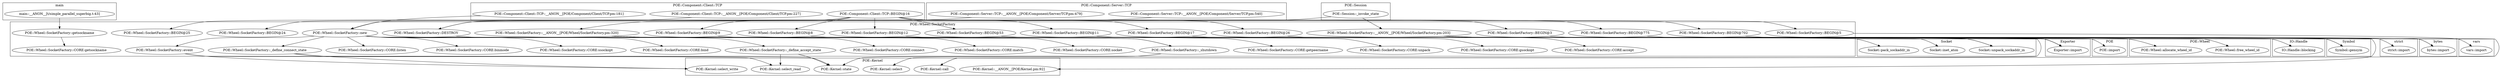 digraph {
graph [overlap=false]
subgraph cluster_POE_Wheel_SocketFactory {
	label="POE::Wheel::SocketFactory";
	"POE::Wheel::SocketFactory::__ANON__[POE/Wheel/SocketFactory.pm:320]";
	"POE::Wheel::SocketFactory::BEGIN@25";
	"POE::Wheel::SocketFactory::BEGIN@53";
	"POE::Wheel::SocketFactory::CORE:match";
	"POE::Wheel::SocketFactory::CORE:getsockname";
	"POE::Wheel::SocketFactory::CORE:socket";
	"POE::Wheel::SocketFactory::BEGIN@26";
	"POE::Wheel::SocketFactory::BEGIN@12";
	"POE::Wheel::SocketFactory::_define_connect_state";
	"POE::Wheel::SocketFactory::CORE:accept";
	"POE::Wheel::SocketFactory::new";
	"POE::Wheel::SocketFactory::event";
	"POE::Wheel::SocketFactory::getsockname";
	"POE::Wheel::SocketFactory::CORE:listen";
	"POE::Wheel::SocketFactory::BEGIN@3";
	"POE::Wheel::SocketFactory::BEGIN@17";
	"POE::Wheel::SocketFactory::CORE:gsockopt";
	"POE::Wheel::SocketFactory::BEGIN@24";
	"POE::Wheel::SocketFactory::CORE:binmode";
	"POE::Wheel::SocketFactory::BEGIN@775";
	"POE::Wheel::SocketFactory::BEGIN@9";
	"POE::Wheel::SocketFactory::BEGIN@11";
	"POE::Wheel::SocketFactory::DESTROY";
	"POE::Wheel::SocketFactory::BEGIN@5";
	"POE::Wheel::SocketFactory::_shutdown";
	"POE::Wheel::SocketFactory::CORE:ssockopt";
	"POE::Wheel::SocketFactory::CORE:getpeername";
	"POE::Wheel::SocketFactory::CORE:unpack";
	"POE::Wheel::SocketFactory::CORE:bind";
	"POE::Wheel::SocketFactory::_define_accept_state";
	"POE::Wheel::SocketFactory::__ANON__[POE/Wheel/SocketFactory.pm:203]";
	"POE::Wheel::SocketFactory::BEGIN@8";
	"POE::Wheel::SocketFactory::CORE:connect";
	"POE::Wheel::SocketFactory::BEGIN@702";
}
subgraph cluster_POE_Wheel {
	label="POE::Wheel";
	"POE::Wheel::free_wheel_id";
	"POE::Wheel::allocate_wheel_id";
}
subgraph cluster_main {
	label="main";
	"main::__ANON__[t/simple_parallel_superbig.t:43]";
}
subgraph cluster_vars {
	label="vars";
	"vars::import";
}
subgraph cluster_POE_Component_Client_TCP {
	label="POE::Component::Client::TCP";
	"POE::Component::Client::TCP::__ANON__[POE/Component/Client/TCP.pm:181]";
	"POE::Component::Client::TCP::BEGIN@16";
	"POE::Component::Client::TCP::__ANON__[POE/Component/Client/TCP.pm:227]";
}
subgraph cluster_POE_Component_Server_TCP {
	label="POE::Component::Server::TCP";
	"POE::Component::Server::TCP::__ANON__[POE/Component/Server/TCP.pm:540]";
	"POE::Component::Server::TCP::__ANON__[POE/Component/Server/TCP.pm:479]";
}
subgraph cluster_POE_Session {
	label="POE::Session";
	"POE::Session::_invoke_state";
}
subgraph cluster_IO_Handle {
	label="IO::Handle";
	"IO::Handle::blocking";
}
subgraph cluster_Socket {
	label="Socket";
	"Socket::unpack_sockaddr_in";
	"Socket::inet_aton";
	"Socket::pack_sockaddr_in";
}
subgraph cluster_Symbol {
	label="Symbol";
	"Symbol::gensym";
}
subgraph cluster_strict {
	label="strict";
	"strict::import";
}
subgraph cluster_bytes {
	label="bytes";
	"bytes::import";
}
subgraph cluster_Exporter {
	label="Exporter";
	"Exporter::import";
}
subgraph cluster_POE_Kernel {
	label="POE::Kernel";
	"POE::Kernel::select_read";
	"POE::Kernel::__ANON__[POE/Kernel.pm:92]";
	"POE::Kernel::select";
	"POE::Kernel::select_write";
	"POE::Kernel::call";
	"POE::Kernel::state";
}
subgraph cluster_POE {
	label="POE";
	"POE::import";
}
"POE::Wheel::SocketFactory::_define_accept_state" -> "POE::Kernel::select_read";
"POE::Wheel::SocketFactory::event" -> "POE::Kernel::select_read";
"POE::Wheel::SocketFactory::new" -> "POE::Wheel::SocketFactory::CORE:bind";
"POE::Component::Client::TCP::BEGIN@16" -> "POE::Wheel::SocketFactory::BEGIN@702";
"POE::Component::Client::TCP::__ANON__[POE/Component/Client/TCP.pm:227]" -> "POE::Wheel::SocketFactory::DESTROY";
"POE::Component::Server::TCP::__ANON__[POE/Component/Server/TCP.pm:540]" -> "POE::Wheel::SocketFactory::DESTROY";
"POE::Wheel::SocketFactory::new" -> "POE::Wheel::SocketFactory::CORE:ssockopt";
"POE::Component::Client::TCP::BEGIN@16" -> "POE::Wheel::SocketFactory::BEGIN@3";
"POE::Session::_invoke_state" -> "POE::Wheel::SocketFactory::__ANON__[POE/Wheel/SocketFactory.pm:320]";
"POE::Wheel::SocketFactory::BEGIN@9" -> "Exporter::import";
"POE::Wheel::SocketFactory::BEGIN@17" -> "Exporter::import";
"POE::Wheel::SocketFactory::BEGIN@12" -> "Exporter::import";
"POE::Wheel::SocketFactory::BEGIN@53" -> "Exporter::import";
"POE::Wheel::SocketFactory::BEGIN@8" -> "Exporter::import";
"POE::Wheel::SocketFactory::BEGIN@11" -> "Exporter::import";
"POE::Wheel::SocketFactory::getsockname" -> "POE::Wheel::SocketFactory::CORE:getsockname";
"POE::Wheel::SocketFactory::__ANON__[POE/Wheel/SocketFactory.pm:320]" -> "POE::Kernel::call";
"POE::Wheel::SocketFactory::__ANON__[POE/Wheel/SocketFactory.pm:203]" -> "POE::Kernel::call";
"POE::Component::Client::TCP::BEGIN@16" -> "POE::Wheel::SocketFactory::BEGIN@26";
"POE::Wheel::SocketFactory::BEGIN@5" -> "vars::import";
"POE::Wheel::SocketFactory::_define_connect_state" -> "POE::Kernel::state";
"POE::Wheel::SocketFactory::_shutdown" -> "POE::Kernel::state";
"POE::Wheel::SocketFactory::_define_accept_state" -> "POE::Kernel::state";
"POE::Wheel::SocketFactory::new" -> "Socket::inet_aton";
"POE::Session::_invoke_state" -> "POE::Wheel::SocketFactory::__ANON__[POE/Wheel/SocketFactory.pm:203]";
"POE::Component::Client::TCP::BEGIN@16" -> "POE::Wheel::SocketFactory::BEGIN@8";
"POE::Wheel::SocketFactory::BEGIN@26" -> "POE::import";
"POE::Wheel::SocketFactory::new" -> "IO::Handle::blocking";
"POE::Component::Server::TCP::__ANON__[POE/Component/Server/TCP.pm:479]" -> "POE::Wheel::SocketFactory::new";
"POE::Component::Client::TCP::__ANON__[POE/Component/Client/TCP.pm:181]" -> "POE::Wheel::SocketFactory::new";
"POE::Component::Client::TCP::BEGIN@16" -> "POE::Wheel::SocketFactory::BEGIN@17";
"POE::Wheel::SocketFactory::__ANON__[POE/Wheel/SocketFactory.pm:320]" -> "POE::Wheel::SocketFactory::CORE:gsockopt";
"POE::Component::Client::TCP::BEGIN@16" -> "POE::Wheel::SocketFactory::BEGIN@775";
"POE::Wheel::SocketFactory::new" -> "POE::Wheel::allocate_wheel_id";
"POE::Component::Client::TCP::BEGIN@16" -> "POE::Wheel::SocketFactory::BEGIN@25";
"POE::Component::Client::TCP::BEGIN@16" -> "POE::Wheel::SocketFactory::BEGIN@53";
"POE::Wheel::SocketFactory::new" -> "POE::Wheel::SocketFactory::CORE:match";
"POE::Component::Client::TCP::BEGIN@16" -> "POE::Wheel::SocketFactory::BEGIN@12";
"POE::Wheel::SocketFactory::new" -> "POE::Wheel::SocketFactory::_define_accept_state";
"POE::Wheel::SocketFactory::BEGIN@775" -> "bytes::import";
"POE::Wheel::SocketFactory::BEGIN@702" -> "bytes::import";
"POE::Component::Client::TCP::BEGIN@16" -> "POE::Wheel::SocketFactory::BEGIN@11";
"POE::Component::Client::TCP::BEGIN@16" -> "POE::Wheel::SocketFactory::BEGIN@5";
"POE::Wheel::SocketFactory::__ANON__[POE/Wheel/SocketFactory.pm:320]" -> "POE::Wheel::SocketFactory::CORE:getpeername";
"main::__ANON__[t/simple_parallel_superbig.t:43]" -> "POE::Wheel::SocketFactory::getsockname";
"POE::Wheel::SocketFactory::__ANON__[POE/Wheel/SocketFactory.pm:203]" -> "Symbol::gensym";
"POE::Wheel::SocketFactory::new" -> "Symbol::gensym";
"POE::Wheel::SocketFactory::__ANON__[POE/Wheel/SocketFactory.pm:203]" -> "Socket::unpack_sockaddr_in";
"POE::Wheel::SocketFactory::__ANON__[POE/Wheel/SocketFactory.pm:320]" -> "Socket::unpack_sockaddr_in";
"POE::Wheel::SocketFactory::new" -> "POE::Wheel::SocketFactory::_define_connect_state";
"POE::Wheel::SocketFactory::__ANON__[POE/Wheel/SocketFactory.pm:203]" -> "POE::Wheel::SocketFactory::CORE:accept";
"POE::Wheel::SocketFactory::DESTROY" -> "POE::Wheel::free_wheel_id";
"POE::Wheel::SocketFactory::__ANON__[POE/Wheel/SocketFactory.pm:320]" -> "POE::Wheel::SocketFactory::CORE:unpack";
"POE::Wheel::SocketFactory::new" -> "Socket::pack_sockaddr_in";
"POE::Wheel::SocketFactory::new" -> "POE::Wheel::SocketFactory::CORE:connect";
"POE::Wheel::SocketFactory::DESTROY" -> "POE::Wheel::SocketFactory::_shutdown";
"POE::Wheel::SocketFactory::__ANON__[POE/Wheel/SocketFactory.pm:320]" -> "POE::Wheel::SocketFactory::_shutdown";
"POE::Wheel::SocketFactory::new" -> "POE::Kernel::__ANON__[POE/Kernel.pm:92]";
"POE::Wheel::SocketFactory::new" -> "POE::Wheel::SocketFactory::event";
"POE::Wheel::SocketFactory::new" -> "POE::Wheel::SocketFactory::CORE:listen";
"POE::Component::Client::TCP::BEGIN@16" -> "POE::Wheel::SocketFactory::BEGIN@24";
"POE::Wheel::SocketFactory::_shutdown" -> "POE::Kernel::select";
"POE::Wheel::SocketFactory::new" -> "POE::Wheel::SocketFactory::CORE:binmode";
"POE::Component::Client::TCP::BEGIN@16" -> "POE::Wheel::SocketFactory::BEGIN@9";
"POE::Wheel::SocketFactory::BEGIN@3" -> "strict::import";
"POE::Wheel::SocketFactory::new" -> "POE::Wheel::SocketFactory::CORE:socket";
"POE::Wheel::SocketFactory::_define_connect_state" -> "POE::Kernel::select_write";
"POE::Wheel::SocketFactory::event" -> "POE::Kernel::select_write";
}
